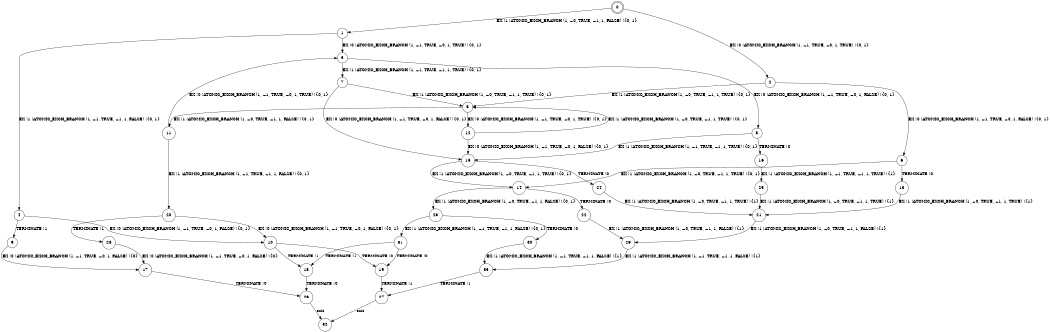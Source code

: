 digraph BCG {
size = "7, 10.5";
center = TRUE;
node [shape = circle];
0 [peripheries = 2];
0 -> 1 [label = "EX !1 !ATOMIC_EXCH_BRANCH (1, +0, TRUE, +1, 1, FALSE) !{0, 1}"];
0 -> 2 [label = "EX !0 !ATOMIC_EXCH_BRANCH (1, +1, TRUE, +0, 1, TRUE) !{0, 1}"];
1 -> 3 [label = "EX !0 !ATOMIC_EXCH_BRANCH (1, +1, TRUE, +0, 1, TRUE) !{0, 1}"];
1 -> 4 [label = "EX !1 !ATOMIC_EXCH_BRANCH (1, +1, TRUE, +1, 1, FALSE) !{0, 1}"];
2 -> 5 [label = "EX !1 !ATOMIC_EXCH_BRANCH (1, +0, TRUE, +1, 1, TRUE) !{0, 1}"];
2 -> 6 [label = "EX !0 !ATOMIC_EXCH_BRANCH (1, +1, TRUE, +0, 1, FALSE) !{0, 1}"];
3 -> 7 [label = "EX !1 !ATOMIC_EXCH_BRANCH (1, +1, TRUE, +1, 1, TRUE) !{0, 1}"];
3 -> 8 [label = "EX !0 !ATOMIC_EXCH_BRANCH (1, +1, TRUE, +0, 1, FALSE) !{0, 1}"];
4 -> 9 [label = "TERMINATE !1"];
4 -> 10 [label = "EX !0 !ATOMIC_EXCH_BRANCH (1, +1, TRUE, +0, 1, FALSE) !{0, 1}"];
5 -> 11 [label = "EX !1 !ATOMIC_EXCH_BRANCH (1, +0, TRUE, +1, 1, FALSE) !{0, 1}"];
5 -> 12 [label = "EX !0 !ATOMIC_EXCH_BRANCH (1, +1, TRUE, +0, 1, TRUE) !{0, 1}"];
6 -> 13 [label = "TERMINATE !0"];
6 -> 14 [label = "EX !1 !ATOMIC_EXCH_BRANCH (1, +0, TRUE, +1, 1, TRUE) !{0, 1}"];
7 -> 5 [label = "EX !1 !ATOMIC_EXCH_BRANCH (1, +0, TRUE, +1, 1, TRUE) !{0, 1}"];
7 -> 15 [label = "EX !0 !ATOMIC_EXCH_BRANCH (1, +1, TRUE, +0, 1, FALSE) !{0, 1}"];
8 -> 16 [label = "TERMINATE !0"];
8 -> 15 [label = "EX !1 !ATOMIC_EXCH_BRANCH (1, +1, TRUE, +1, 1, TRUE) !{0, 1}"];
9 -> 17 [label = "EX !0 !ATOMIC_EXCH_BRANCH (1, +1, TRUE, +0, 1, FALSE) !{0}"];
10 -> 18 [label = "TERMINATE !1"];
10 -> 19 [label = "TERMINATE !0"];
11 -> 20 [label = "EX !1 !ATOMIC_EXCH_BRANCH (1, +1, TRUE, +1, 1, FALSE) !{0, 1}"];
11 -> 3 [label = "EX !0 !ATOMIC_EXCH_BRANCH (1, +1, TRUE, +0, 1, TRUE) !{0, 1}"];
12 -> 5 [label = "EX !1 !ATOMIC_EXCH_BRANCH (1, +0, TRUE, +1, 1, TRUE) !{0, 1}"];
12 -> 15 [label = "EX !0 !ATOMIC_EXCH_BRANCH (1, +1, TRUE, +0, 1, FALSE) !{0, 1}"];
13 -> 21 [label = "EX !1 !ATOMIC_EXCH_BRANCH (1, +0, TRUE, +1, 1, TRUE) !{1}"];
14 -> 22 [label = "TERMINATE !0"];
14 -> 23 [label = "EX !1 !ATOMIC_EXCH_BRANCH (1, +0, TRUE, +1, 1, FALSE) !{0, 1}"];
15 -> 24 [label = "TERMINATE !0"];
15 -> 14 [label = "EX !1 !ATOMIC_EXCH_BRANCH (1, +0, TRUE, +1, 1, TRUE) !{0, 1}"];
16 -> 25 [label = "EX !1 !ATOMIC_EXCH_BRANCH (1, +1, TRUE, +1, 1, TRUE) !{1}"];
17 -> 26 [label = "TERMINATE !0"];
18 -> 26 [label = "TERMINATE !0"];
19 -> 27 [label = "TERMINATE !1"];
20 -> 28 [label = "TERMINATE !1"];
20 -> 10 [label = "EX !0 !ATOMIC_EXCH_BRANCH (1, +1, TRUE, +0, 1, FALSE) !{0, 1}"];
21 -> 29 [label = "EX !1 !ATOMIC_EXCH_BRANCH (1, +0, TRUE, +1, 1, FALSE) !{1}"];
22 -> 29 [label = "EX !1 !ATOMIC_EXCH_BRANCH (1, +0, TRUE, +1, 1, FALSE) !{1}"];
23 -> 30 [label = "TERMINATE !0"];
23 -> 31 [label = "EX !1 !ATOMIC_EXCH_BRANCH (1, +1, TRUE, +1, 1, FALSE) !{0, 1}"];
24 -> 21 [label = "EX !1 !ATOMIC_EXCH_BRANCH (1, +0, TRUE, +1, 1, TRUE) !{1}"];
25 -> 21 [label = "EX !1 !ATOMIC_EXCH_BRANCH (1, +0, TRUE, +1, 1, TRUE) !{1}"];
26 -> 32 [label = "exit"];
27 -> 32 [label = "exit"];
28 -> 17 [label = "EX !0 !ATOMIC_EXCH_BRANCH (1, +1, TRUE, +0, 1, FALSE) !{0}"];
29 -> 33 [label = "EX !1 !ATOMIC_EXCH_BRANCH (1, +1, TRUE, +1, 1, FALSE) !{1}"];
30 -> 33 [label = "EX !1 !ATOMIC_EXCH_BRANCH (1, +1, TRUE, +1, 1, FALSE) !{1}"];
31 -> 18 [label = "TERMINATE !1"];
31 -> 19 [label = "TERMINATE !0"];
33 -> 27 [label = "TERMINATE !1"];
}
